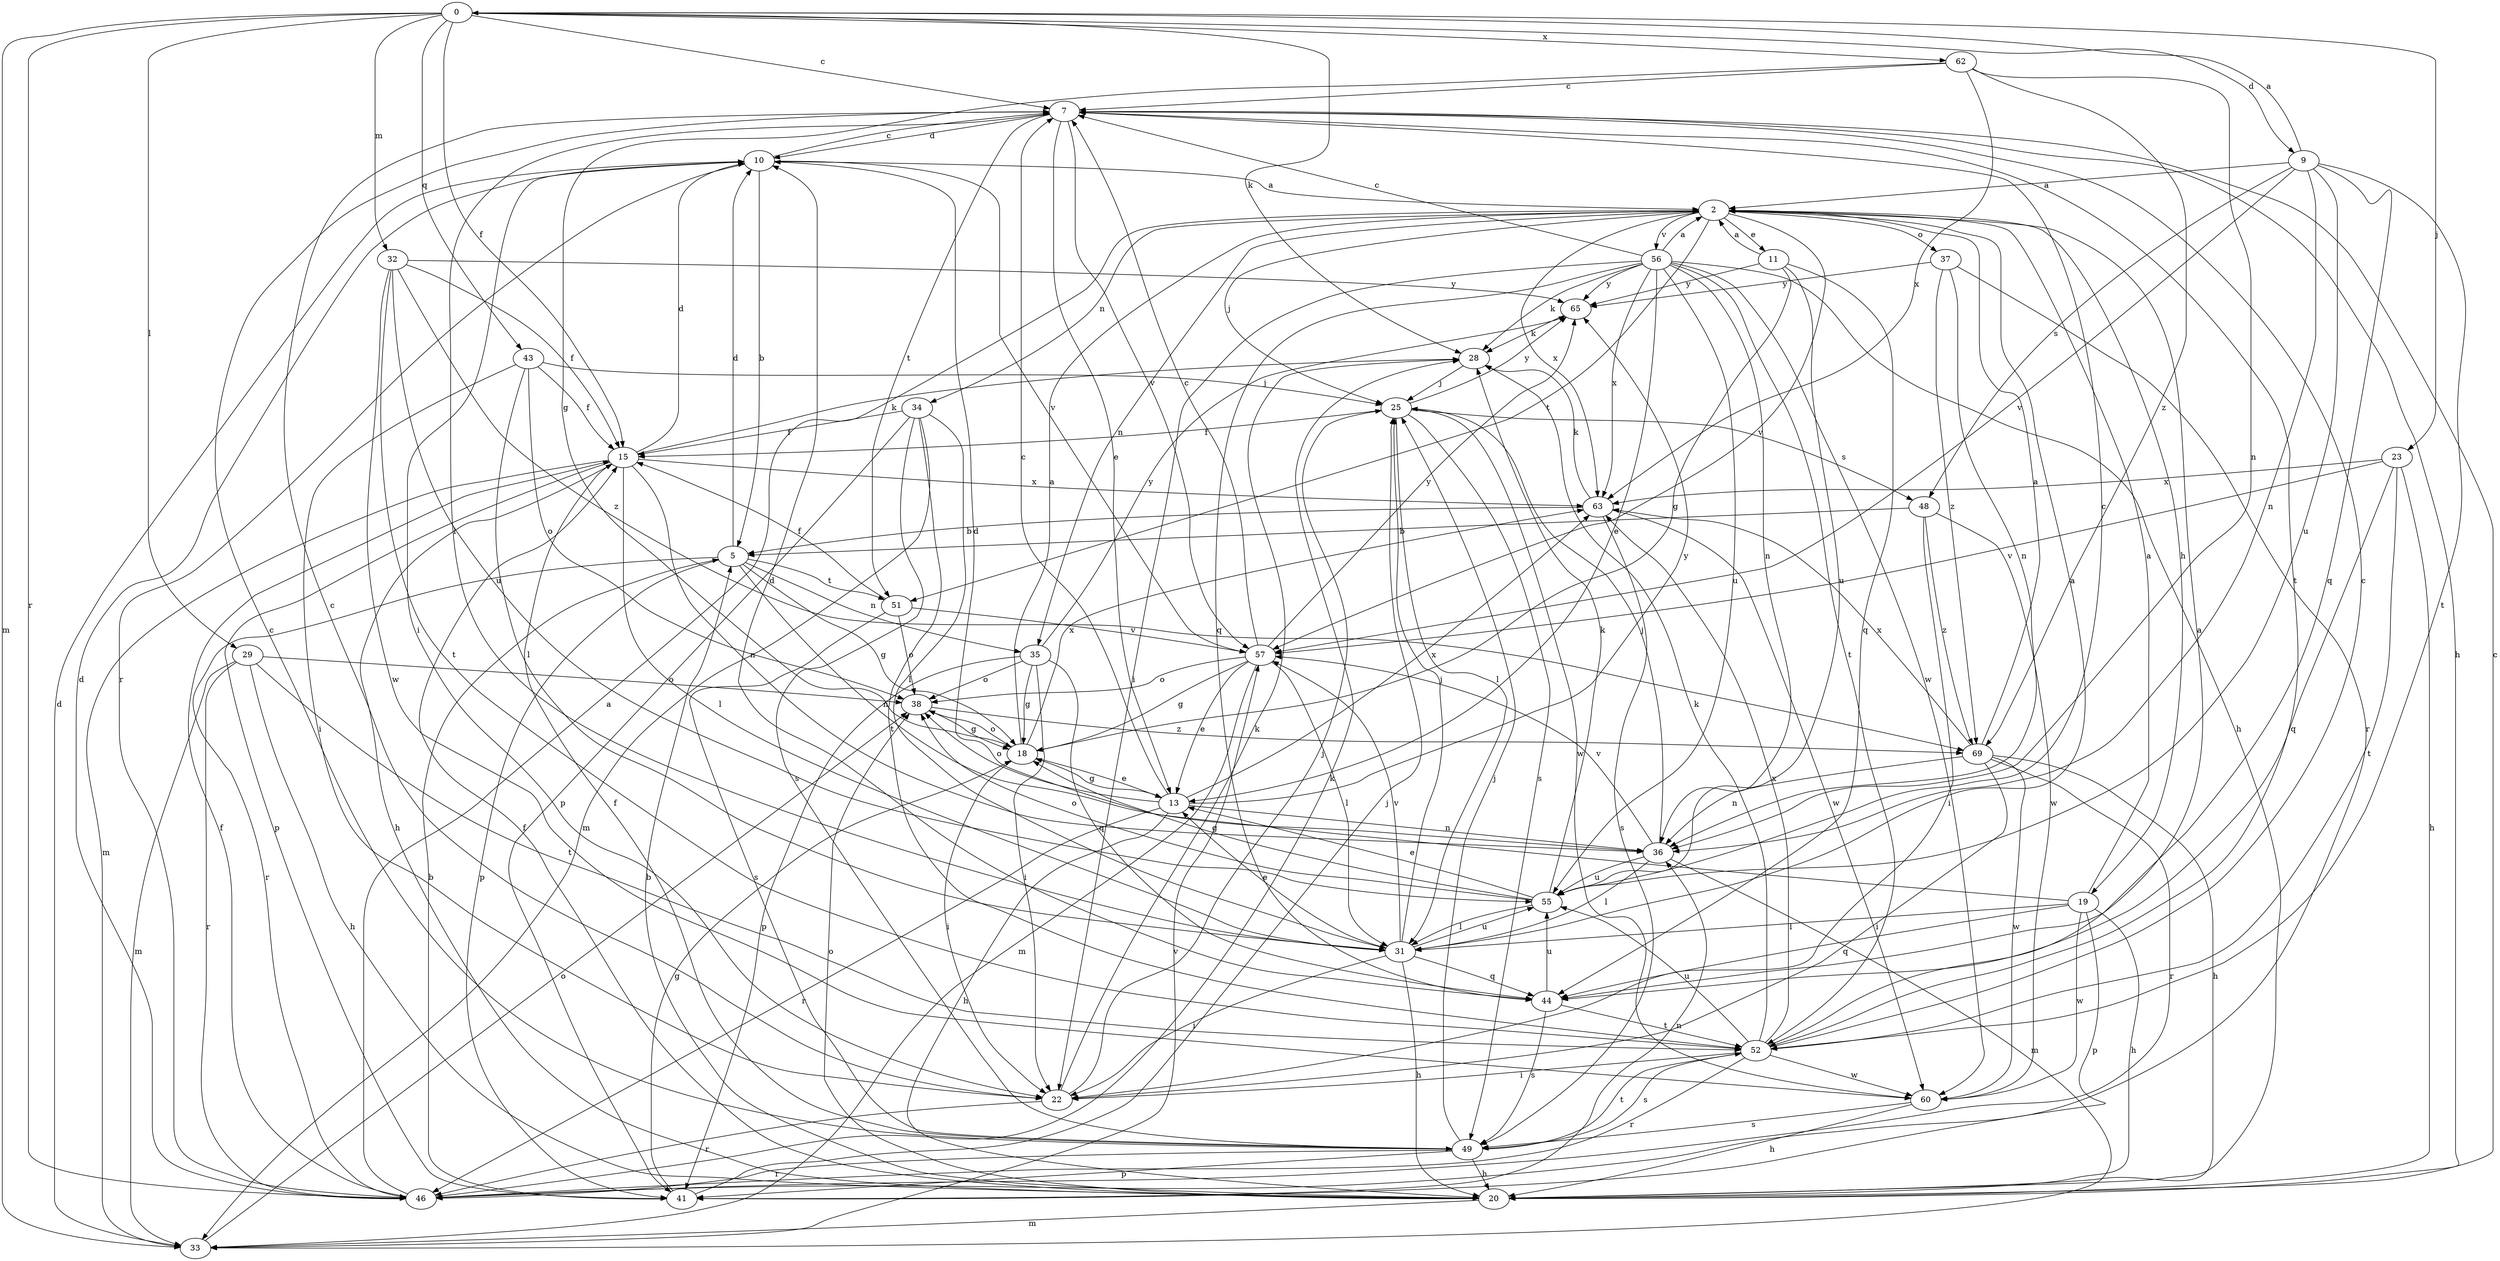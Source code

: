 strict digraph  {
0;
2;
5;
7;
9;
10;
11;
13;
15;
18;
19;
20;
22;
23;
25;
28;
29;
31;
32;
33;
34;
35;
36;
37;
38;
41;
43;
44;
46;
48;
49;
51;
52;
55;
56;
57;
60;
62;
63;
65;
69;
0 -> 7  [label=c];
0 -> 9  [label=d];
0 -> 15  [label=f];
0 -> 23  [label=j];
0 -> 28  [label=k];
0 -> 29  [label=l];
0 -> 32  [label=m];
0 -> 33  [label=m];
0 -> 43  [label=q];
0 -> 46  [label=r];
0 -> 62  [label=x];
2 -> 11  [label=e];
2 -> 19  [label=h];
2 -> 25  [label=j];
2 -> 34  [label=n];
2 -> 35  [label=n];
2 -> 37  [label=o];
2 -> 51  [label=t];
2 -> 56  [label=v];
2 -> 57  [label=v];
2 -> 63  [label=x];
5 -> 10  [label=d];
5 -> 18  [label=g];
5 -> 35  [label=n];
5 -> 36  [label=n];
5 -> 41  [label=p];
5 -> 46  [label=r];
5 -> 51  [label=t];
7 -> 10  [label=d];
7 -> 13  [label=e];
7 -> 20  [label=h];
7 -> 31  [label=l];
7 -> 51  [label=t];
7 -> 52  [label=t];
7 -> 57  [label=v];
9 -> 0  [label=a];
9 -> 2  [label=a];
9 -> 36  [label=n];
9 -> 44  [label=q];
9 -> 48  [label=s];
9 -> 52  [label=t];
9 -> 55  [label=u];
9 -> 57  [label=v];
10 -> 2  [label=a];
10 -> 5  [label=b];
10 -> 7  [label=c];
10 -> 22  [label=i];
10 -> 46  [label=r];
10 -> 57  [label=v];
11 -> 2  [label=a];
11 -> 18  [label=g];
11 -> 44  [label=q];
11 -> 55  [label=u];
11 -> 65  [label=y];
13 -> 7  [label=c];
13 -> 18  [label=g];
13 -> 20  [label=h];
13 -> 36  [label=n];
13 -> 38  [label=o];
13 -> 46  [label=r];
13 -> 63  [label=x];
13 -> 65  [label=y];
15 -> 10  [label=d];
15 -> 20  [label=h];
15 -> 28  [label=k];
15 -> 31  [label=l];
15 -> 33  [label=m];
15 -> 36  [label=n];
15 -> 41  [label=p];
15 -> 63  [label=x];
18 -> 2  [label=a];
18 -> 13  [label=e];
18 -> 22  [label=i];
18 -> 38  [label=o];
18 -> 63  [label=x];
19 -> 2  [label=a];
19 -> 10  [label=d];
19 -> 20  [label=h];
19 -> 31  [label=l];
19 -> 41  [label=p];
19 -> 44  [label=q];
19 -> 60  [label=w];
20 -> 5  [label=b];
20 -> 7  [label=c];
20 -> 15  [label=f];
20 -> 33  [label=m];
20 -> 38  [label=o];
22 -> 7  [label=c];
22 -> 25  [label=j];
22 -> 28  [label=k];
22 -> 46  [label=r];
23 -> 20  [label=h];
23 -> 44  [label=q];
23 -> 52  [label=t];
23 -> 57  [label=v];
23 -> 63  [label=x];
25 -> 15  [label=f];
25 -> 31  [label=l];
25 -> 48  [label=s];
25 -> 49  [label=s];
25 -> 60  [label=w];
25 -> 65  [label=y];
28 -> 25  [label=j];
29 -> 20  [label=h];
29 -> 33  [label=m];
29 -> 38  [label=o];
29 -> 46  [label=r];
29 -> 52  [label=t];
31 -> 2  [label=a];
31 -> 13  [label=e];
31 -> 20  [label=h];
31 -> 22  [label=i];
31 -> 25  [label=j];
31 -> 44  [label=q];
31 -> 55  [label=u];
31 -> 57  [label=v];
32 -> 15  [label=f];
32 -> 52  [label=t];
32 -> 55  [label=u];
32 -> 60  [label=w];
32 -> 65  [label=y];
32 -> 69  [label=z];
33 -> 10  [label=d];
33 -> 38  [label=o];
33 -> 57  [label=v];
34 -> 15  [label=f];
34 -> 31  [label=l];
34 -> 33  [label=m];
34 -> 41  [label=p];
34 -> 49  [label=s];
34 -> 52  [label=t];
35 -> 18  [label=g];
35 -> 22  [label=i];
35 -> 38  [label=o];
35 -> 41  [label=p];
35 -> 44  [label=q];
35 -> 65  [label=y];
36 -> 25  [label=j];
36 -> 31  [label=l];
36 -> 33  [label=m];
36 -> 55  [label=u];
36 -> 57  [label=v];
37 -> 36  [label=n];
37 -> 46  [label=r];
37 -> 65  [label=y];
37 -> 69  [label=z];
38 -> 18  [label=g];
38 -> 69  [label=z];
41 -> 5  [label=b];
41 -> 18  [label=g];
41 -> 25  [label=j];
41 -> 36  [label=n];
43 -> 15  [label=f];
43 -> 22  [label=i];
43 -> 25  [label=j];
43 -> 31  [label=l];
43 -> 38  [label=o];
44 -> 10  [label=d];
44 -> 49  [label=s];
44 -> 52  [label=t];
44 -> 55  [label=u];
46 -> 2  [label=a];
46 -> 10  [label=d];
46 -> 15  [label=f];
46 -> 28  [label=k];
48 -> 5  [label=b];
48 -> 22  [label=i];
48 -> 60  [label=w];
48 -> 69  [label=z];
49 -> 7  [label=c];
49 -> 15  [label=f];
49 -> 20  [label=h];
49 -> 25  [label=j];
49 -> 41  [label=p];
49 -> 46  [label=r];
49 -> 52  [label=t];
51 -> 15  [label=f];
51 -> 38  [label=o];
51 -> 49  [label=s];
51 -> 57  [label=v];
52 -> 2  [label=a];
52 -> 7  [label=c];
52 -> 22  [label=i];
52 -> 28  [label=k];
52 -> 46  [label=r];
52 -> 49  [label=s];
52 -> 55  [label=u];
52 -> 60  [label=w];
52 -> 63  [label=x];
55 -> 7  [label=c];
55 -> 13  [label=e];
55 -> 18  [label=g];
55 -> 28  [label=k];
55 -> 31  [label=l];
55 -> 38  [label=o];
56 -> 2  [label=a];
56 -> 7  [label=c];
56 -> 13  [label=e];
56 -> 20  [label=h];
56 -> 22  [label=i];
56 -> 28  [label=k];
56 -> 36  [label=n];
56 -> 44  [label=q];
56 -> 52  [label=t];
56 -> 55  [label=u];
56 -> 60  [label=w];
56 -> 63  [label=x];
56 -> 65  [label=y];
57 -> 7  [label=c];
57 -> 13  [label=e];
57 -> 18  [label=g];
57 -> 31  [label=l];
57 -> 33  [label=m];
57 -> 38  [label=o];
57 -> 65  [label=y];
60 -> 20  [label=h];
60 -> 49  [label=s];
62 -> 7  [label=c];
62 -> 18  [label=g];
62 -> 36  [label=n];
62 -> 63  [label=x];
62 -> 69  [label=z];
63 -> 5  [label=b];
63 -> 28  [label=k];
63 -> 49  [label=s];
63 -> 60  [label=w];
65 -> 28  [label=k];
69 -> 2  [label=a];
69 -> 20  [label=h];
69 -> 22  [label=i];
69 -> 36  [label=n];
69 -> 46  [label=r];
69 -> 60  [label=w];
69 -> 63  [label=x];
}
